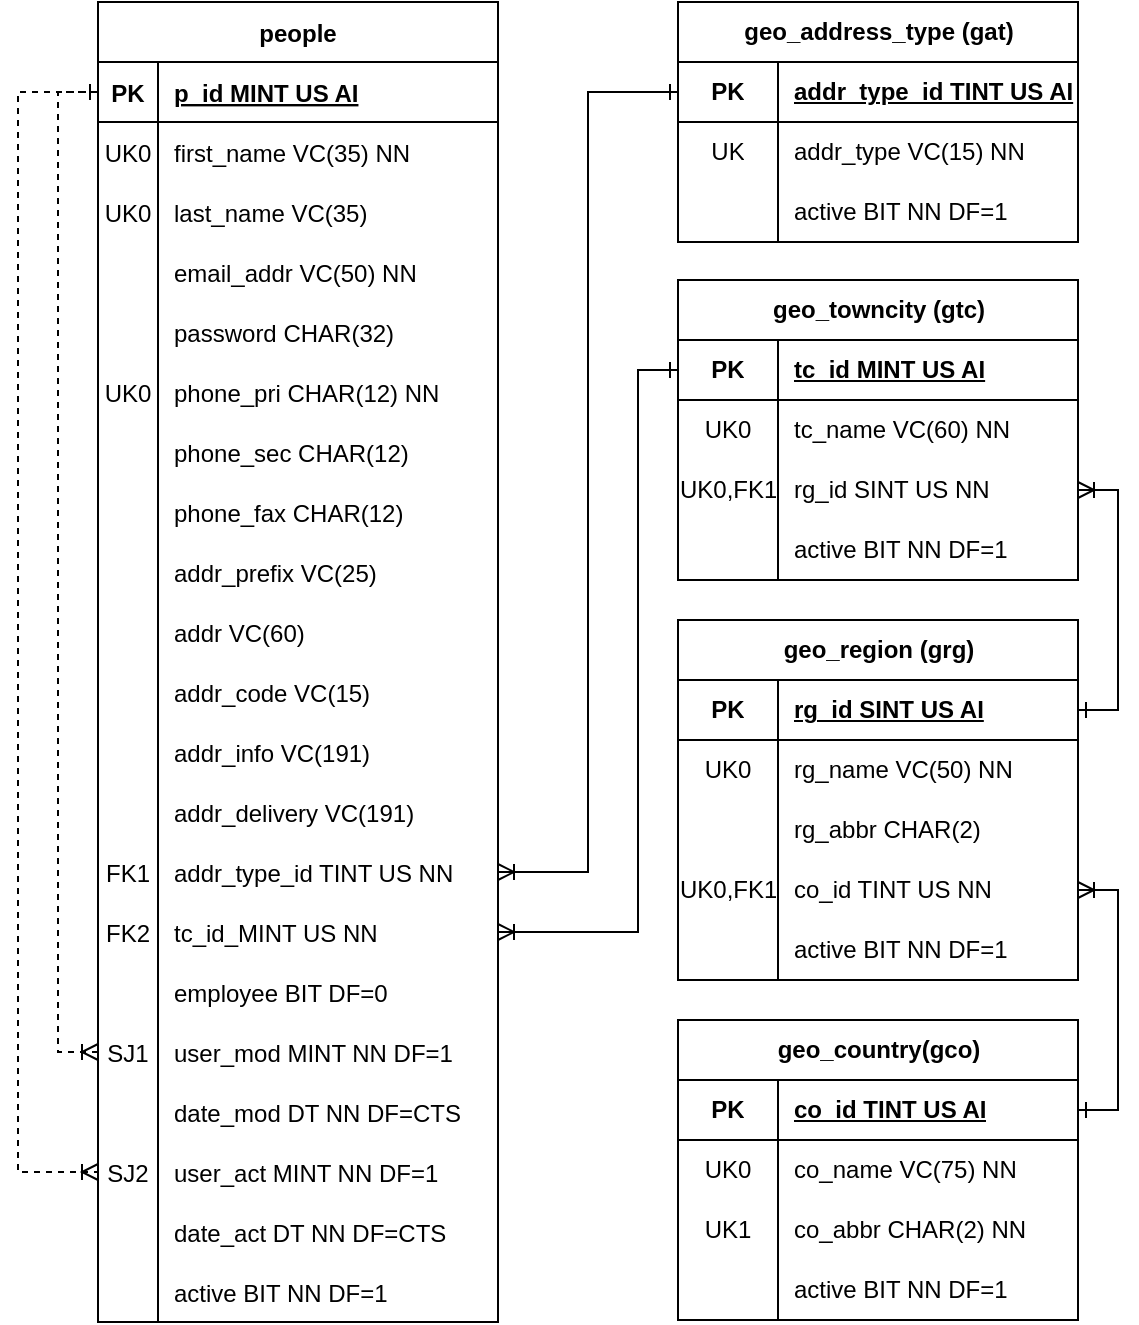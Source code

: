 <mxfile version="23.0.2" type="device">
  <diagram id="R2lEEEUBdFMjLlhIrx00" name="Page-1">
    <mxGraphModel dx="521" dy="709" grid="1" gridSize="10" guides="1" tooltips="1" connect="1" arrows="1" fold="1" page="1" pageScale="1" pageWidth="850" pageHeight="1100" math="0" shadow="0" extFonts="Permanent Marker^https://fonts.googleapis.com/css?family=Permanent+Marker">
      <root>
        <mxCell id="0" />
        <mxCell id="1" parent="0" />
        <mxCell id="C-vyLk0tnHw3VtMMgP7b-23" value="people" style="shape=table;startSize=30;container=1;collapsible=1;childLayout=tableLayout;fixedRows=1;rowLines=0;fontStyle=1;align=center;resizeLast=1;" parent="1" vertex="1">
          <mxGeometry x="70" y="41" width="200" height="660" as="geometry" />
        </mxCell>
        <mxCell id="C-vyLk0tnHw3VtMMgP7b-24" value="" style="shape=partialRectangle;collapsible=0;dropTarget=0;pointerEvents=0;fillColor=none;points=[[0,0.5],[1,0.5]];portConstraint=eastwest;top=0;left=0;right=0;bottom=1;" parent="C-vyLk0tnHw3VtMMgP7b-23" vertex="1">
          <mxGeometry y="30" width="200" height="30" as="geometry" />
        </mxCell>
        <mxCell id="C-vyLk0tnHw3VtMMgP7b-25" value="PK" style="shape=partialRectangle;overflow=hidden;connectable=0;fillColor=none;top=0;left=0;bottom=0;right=0;fontStyle=1;" parent="C-vyLk0tnHw3VtMMgP7b-24" vertex="1">
          <mxGeometry width="30" height="30" as="geometry">
            <mxRectangle width="30" height="30" as="alternateBounds" />
          </mxGeometry>
        </mxCell>
        <mxCell id="C-vyLk0tnHw3VtMMgP7b-26" value="p_id MINT US AI" style="shape=partialRectangle;overflow=hidden;connectable=0;fillColor=none;top=0;left=0;bottom=0;right=0;align=left;spacingLeft=6;fontStyle=5;" parent="C-vyLk0tnHw3VtMMgP7b-24" vertex="1">
          <mxGeometry x="30" width="170" height="30" as="geometry">
            <mxRectangle width="170" height="30" as="alternateBounds" />
          </mxGeometry>
        </mxCell>
        <mxCell id="C-vyLk0tnHw3VtMMgP7b-27" value="" style="shape=partialRectangle;collapsible=0;dropTarget=0;pointerEvents=0;fillColor=none;points=[[0,0.5],[1,0.5]];portConstraint=eastwest;top=0;left=0;right=0;bottom=0;" parent="C-vyLk0tnHw3VtMMgP7b-23" vertex="1">
          <mxGeometry y="60" width="200" height="30" as="geometry" />
        </mxCell>
        <mxCell id="C-vyLk0tnHw3VtMMgP7b-28" value="UK0" style="shape=partialRectangle;overflow=hidden;connectable=0;fillColor=none;top=0;left=0;bottom=0;right=0;" parent="C-vyLk0tnHw3VtMMgP7b-27" vertex="1">
          <mxGeometry width="30" height="30" as="geometry">
            <mxRectangle width="30" height="30" as="alternateBounds" />
          </mxGeometry>
        </mxCell>
        <mxCell id="C-vyLk0tnHw3VtMMgP7b-29" value="first_name VC(35) NN" style="shape=partialRectangle;overflow=hidden;connectable=0;fillColor=none;top=0;left=0;bottom=0;right=0;align=left;spacingLeft=6;" parent="C-vyLk0tnHw3VtMMgP7b-27" vertex="1">
          <mxGeometry x="30" width="170" height="30" as="geometry">
            <mxRectangle width="170" height="30" as="alternateBounds" />
          </mxGeometry>
        </mxCell>
        <mxCell id="fW7LIUDRSCEC31CzOJvU-10" value="" style="shape=partialRectangle;collapsible=0;dropTarget=0;pointerEvents=0;fillColor=none;points=[[0,0.5],[1,0.5]];portConstraint=eastwest;top=0;left=0;right=0;bottom=0;" parent="C-vyLk0tnHw3VtMMgP7b-23" vertex="1">
          <mxGeometry y="90" width="200" height="30" as="geometry" />
        </mxCell>
        <mxCell id="fW7LIUDRSCEC31CzOJvU-11" value="UK0" style="shape=partialRectangle;overflow=hidden;connectable=0;fillColor=none;top=0;left=0;bottom=0;right=0;" parent="fW7LIUDRSCEC31CzOJvU-10" vertex="1">
          <mxGeometry width="30" height="30" as="geometry">
            <mxRectangle width="30" height="30" as="alternateBounds" />
          </mxGeometry>
        </mxCell>
        <mxCell id="fW7LIUDRSCEC31CzOJvU-12" value="last_name VC(35)" style="shape=partialRectangle;overflow=hidden;connectable=0;fillColor=none;top=0;left=0;bottom=0;right=0;align=left;spacingLeft=6;" parent="fW7LIUDRSCEC31CzOJvU-10" vertex="1">
          <mxGeometry x="30" width="170" height="30" as="geometry">
            <mxRectangle width="170" height="30" as="alternateBounds" />
          </mxGeometry>
        </mxCell>
        <mxCell id="ko8B6QGma0bmdALvx5WK-4" value="" style="shape=partialRectangle;collapsible=0;dropTarget=0;pointerEvents=0;fillColor=none;points=[[0,0.5],[1,0.5]];portConstraint=eastwest;top=0;left=0;right=0;bottom=0;" parent="C-vyLk0tnHw3VtMMgP7b-23" vertex="1">
          <mxGeometry y="120" width="200" height="30" as="geometry" />
        </mxCell>
        <mxCell id="ko8B6QGma0bmdALvx5WK-5" value="" style="shape=partialRectangle;overflow=hidden;connectable=0;fillColor=none;top=0;left=0;bottom=0;right=0;" parent="ko8B6QGma0bmdALvx5WK-4" vertex="1">
          <mxGeometry width="30" height="30" as="geometry">
            <mxRectangle width="30" height="30" as="alternateBounds" />
          </mxGeometry>
        </mxCell>
        <mxCell id="ko8B6QGma0bmdALvx5WK-6" value="email_addr VC(50) NN" style="shape=partialRectangle;overflow=hidden;connectable=0;fillColor=none;top=0;left=0;bottom=0;right=0;align=left;spacingLeft=6;" parent="ko8B6QGma0bmdALvx5WK-4" vertex="1">
          <mxGeometry x="30" width="170" height="30" as="geometry">
            <mxRectangle width="170" height="30" as="alternateBounds" />
          </mxGeometry>
        </mxCell>
        <mxCell id="ko8B6QGma0bmdALvx5WK-1" value="" style="shape=partialRectangle;collapsible=0;dropTarget=0;pointerEvents=0;fillColor=none;points=[[0,0.5],[1,0.5]];portConstraint=eastwest;top=0;left=0;right=0;bottom=0;" parent="C-vyLk0tnHw3VtMMgP7b-23" vertex="1">
          <mxGeometry y="150" width="200" height="30" as="geometry" />
        </mxCell>
        <mxCell id="ko8B6QGma0bmdALvx5WK-2" value="" style="shape=partialRectangle;overflow=hidden;connectable=0;fillColor=none;top=0;left=0;bottom=0;right=0;" parent="ko8B6QGma0bmdALvx5WK-1" vertex="1">
          <mxGeometry width="30" height="30" as="geometry">
            <mxRectangle width="30" height="30" as="alternateBounds" />
          </mxGeometry>
        </mxCell>
        <mxCell id="ko8B6QGma0bmdALvx5WK-3" value="password CHAR(32)" style="shape=partialRectangle;overflow=hidden;connectable=0;fillColor=none;top=0;left=0;bottom=0;right=0;align=left;spacingLeft=6;" parent="ko8B6QGma0bmdALvx5WK-1" vertex="1">
          <mxGeometry x="30" width="170" height="30" as="geometry">
            <mxRectangle width="170" height="30" as="alternateBounds" />
          </mxGeometry>
        </mxCell>
        <mxCell id="ko8B6QGma0bmdALvx5WK-7" value="" style="shape=partialRectangle;collapsible=0;dropTarget=0;pointerEvents=0;fillColor=none;points=[[0,0.5],[1,0.5]];portConstraint=eastwest;top=0;left=0;right=0;bottom=0;" parent="C-vyLk0tnHw3VtMMgP7b-23" vertex="1">
          <mxGeometry y="180" width="200" height="30" as="geometry" />
        </mxCell>
        <mxCell id="ko8B6QGma0bmdALvx5WK-8" value="UK0" style="shape=partialRectangle;overflow=hidden;connectable=0;fillColor=none;top=0;left=0;bottom=0;right=0;" parent="ko8B6QGma0bmdALvx5WK-7" vertex="1">
          <mxGeometry width="30" height="30" as="geometry">
            <mxRectangle width="30" height="30" as="alternateBounds" />
          </mxGeometry>
        </mxCell>
        <mxCell id="ko8B6QGma0bmdALvx5WK-9" value="phone_pri CHAR(12) NN" style="shape=partialRectangle;overflow=hidden;connectable=0;fillColor=none;top=0;left=0;bottom=0;right=0;align=left;spacingLeft=6;" parent="ko8B6QGma0bmdALvx5WK-7" vertex="1">
          <mxGeometry x="30" width="170" height="30" as="geometry">
            <mxRectangle width="170" height="30" as="alternateBounds" />
          </mxGeometry>
        </mxCell>
        <mxCell id="ko8B6QGma0bmdALvx5WK-10" value="" style="shape=partialRectangle;collapsible=0;dropTarget=0;pointerEvents=0;fillColor=none;points=[[0,0.5],[1,0.5]];portConstraint=eastwest;top=0;left=0;right=0;bottom=0;" parent="C-vyLk0tnHw3VtMMgP7b-23" vertex="1">
          <mxGeometry y="210" width="200" height="30" as="geometry" />
        </mxCell>
        <mxCell id="ko8B6QGma0bmdALvx5WK-11" value="" style="shape=partialRectangle;overflow=hidden;connectable=0;fillColor=none;top=0;left=0;bottom=0;right=0;" parent="ko8B6QGma0bmdALvx5WK-10" vertex="1">
          <mxGeometry width="30" height="30" as="geometry">
            <mxRectangle width="30" height="30" as="alternateBounds" />
          </mxGeometry>
        </mxCell>
        <mxCell id="ko8B6QGma0bmdALvx5WK-12" value="phone_sec CHAR(12)" style="shape=partialRectangle;overflow=hidden;connectable=0;fillColor=none;top=0;left=0;bottom=0;right=0;align=left;spacingLeft=6;" parent="ko8B6QGma0bmdALvx5WK-10" vertex="1">
          <mxGeometry x="30" width="170" height="30" as="geometry">
            <mxRectangle width="170" height="30" as="alternateBounds" />
          </mxGeometry>
        </mxCell>
        <mxCell id="ko8B6QGma0bmdALvx5WK-25" value="" style="shape=partialRectangle;collapsible=0;dropTarget=0;pointerEvents=0;fillColor=none;points=[[0,0.5],[1,0.5]];portConstraint=eastwest;top=0;left=0;right=0;bottom=0;" parent="C-vyLk0tnHw3VtMMgP7b-23" vertex="1">
          <mxGeometry y="240" width="200" height="30" as="geometry" />
        </mxCell>
        <mxCell id="ko8B6QGma0bmdALvx5WK-26" value="" style="shape=partialRectangle;overflow=hidden;connectable=0;fillColor=none;top=0;left=0;bottom=0;right=0;" parent="ko8B6QGma0bmdALvx5WK-25" vertex="1">
          <mxGeometry width="30" height="30" as="geometry">
            <mxRectangle width="30" height="30" as="alternateBounds" />
          </mxGeometry>
        </mxCell>
        <mxCell id="ko8B6QGma0bmdALvx5WK-27" value="phone_fax CHAR(12)" style="shape=partialRectangle;overflow=hidden;connectable=0;fillColor=none;top=0;left=0;bottom=0;right=0;align=left;spacingLeft=6;" parent="ko8B6QGma0bmdALvx5WK-25" vertex="1">
          <mxGeometry x="30" width="170" height="30" as="geometry">
            <mxRectangle width="170" height="30" as="alternateBounds" />
          </mxGeometry>
        </mxCell>
        <mxCell id="ko8B6QGma0bmdALvx5WK-22" value="" style="shape=partialRectangle;collapsible=0;dropTarget=0;pointerEvents=0;fillColor=none;points=[[0,0.5],[1,0.5]];portConstraint=eastwest;top=0;left=0;right=0;bottom=0;" parent="C-vyLk0tnHw3VtMMgP7b-23" vertex="1">
          <mxGeometry y="270" width="200" height="30" as="geometry" />
        </mxCell>
        <mxCell id="ko8B6QGma0bmdALvx5WK-23" value="" style="shape=partialRectangle;overflow=hidden;connectable=0;fillColor=none;top=0;left=0;bottom=0;right=0;" parent="ko8B6QGma0bmdALvx5WK-22" vertex="1">
          <mxGeometry width="30" height="30" as="geometry">
            <mxRectangle width="30" height="30" as="alternateBounds" />
          </mxGeometry>
        </mxCell>
        <mxCell id="ko8B6QGma0bmdALvx5WK-24" value="addr_prefix VC(25)" style="shape=partialRectangle;overflow=hidden;connectable=0;fillColor=none;top=0;left=0;bottom=0;right=0;align=left;spacingLeft=6;" parent="ko8B6QGma0bmdALvx5WK-22" vertex="1">
          <mxGeometry x="30" width="170" height="30" as="geometry">
            <mxRectangle width="170" height="30" as="alternateBounds" />
          </mxGeometry>
        </mxCell>
        <mxCell id="ko8B6QGma0bmdALvx5WK-16" value="" style="shape=partialRectangle;collapsible=0;dropTarget=0;pointerEvents=0;fillColor=none;points=[[0,0.5],[1,0.5]];portConstraint=eastwest;top=0;left=0;right=0;bottom=0;" parent="C-vyLk0tnHw3VtMMgP7b-23" vertex="1">
          <mxGeometry y="300" width="200" height="30" as="geometry" />
        </mxCell>
        <mxCell id="ko8B6QGma0bmdALvx5WK-17" value="" style="shape=partialRectangle;overflow=hidden;connectable=0;fillColor=none;top=0;left=0;bottom=0;right=0;" parent="ko8B6QGma0bmdALvx5WK-16" vertex="1">
          <mxGeometry width="30" height="30" as="geometry">
            <mxRectangle width="30" height="30" as="alternateBounds" />
          </mxGeometry>
        </mxCell>
        <mxCell id="ko8B6QGma0bmdALvx5WK-18" value="addr VC(60)" style="shape=partialRectangle;overflow=hidden;connectable=0;fillColor=none;top=0;left=0;bottom=0;right=0;align=left;spacingLeft=6;" parent="ko8B6QGma0bmdALvx5WK-16" vertex="1">
          <mxGeometry x="30" width="170" height="30" as="geometry">
            <mxRectangle width="170" height="30" as="alternateBounds" />
          </mxGeometry>
        </mxCell>
        <mxCell id="ko8B6QGma0bmdALvx5WK-19" value="" style="shape=partialRectangle;collapsible=0;dropTarget=0;pointerEvents=0;fillColor=none;points=[[0,0.5],[1,0.5]];portConstraint=eastwest;top=0;left=0;right=0;bottom=0;" parent="C-vyLk0tnHw3VtMMgP7b-23" vertex="1">
          <mxGeometry y="330" width="200" height="30" as="geometry" />
        </mxCell>
        <mxCell id="ko8B6QGma0bmdALvx5WK-20" value="" style="shape=partialRectangle;overflow=hidden;connectable=0;fillColor=none;top=0;left=0;bottom=0;right=0;" parent="ko8B6QGma0bmdALvx5WK-19" vertex="1">
          <mxGeometry width="30" height="30" as="geometry">
            <mxRectangle width="30" height="30" as="alternateBounds" />
          </mxGeometry>
        </mxCell>
        <mxCell id="ko8B6QGma0bmdALvx5WK-21" value="addr_code VC(15)" style="shape=partialRectangle;overflow=hidden;connectable=0;fillColor=none;top=0;left=0;bottom=0;right=0;align=left;spacingLeft=6;" parent="ko8B6QGma0bmdALvx5WK-19" vertex="1">
          <mxGeometry x="30" width="170" height="30" as="geometry">
            <mxRectangle width="170" height="30" as="alternateBounds" />
          </mxGeometry>
        </mxCell>
        <mxCell id="ko8B6QGma0bmdALvx5WK-40" value="" style="shape=partialRectangle;collapsible=0;dropTarget=0;pointerEvents=0;fillColor=none;points=[[0,0.5],[1,0.5]];portConstraint=eastwest;top=0;left=0;right=0;bottom=0;" parent="C-vyLk0tnHw3VtMMgP7b-23" vertex="1">
          <mxGeometry y="360" width="200" height="30" as="geometry" />
        </mxCell>
        <mxCell id="ko8B6QGma0bmdALvx5WK-41" value="" style="shape=partialRectangle;overflow=hidden;connectable=0;fillColor=none;top=0;left=0;bottom=0;right=0;" parent="ko8B6QGma0bmdALvx5WK-40" vertex="1">
          <mxGeometry width="30" height="30" as="geometry">
            <mxRectangle width="30" height="30" as="alternateBounds" />
          </mxGeometry>
        </mxCell>
        <mxCell id="ko8B6QGma0bmdALvx5WK-42" value="addr_info VC(191)" style="shape=partialRectangle;overflow=hidden;connectable=0;fillColor=none;top=0;left=0;bottom=0;right=0;align=left;spacingLeft=6;" parent="ko8B6QGma0bmdALvx5WK-40" vertex="1">
          <mxGeometry x="30" width="170" height="30" as="geometry">
            <mxRectangle width="170" height="30" as="alternateBounds" />
          </mxGeometry>
        </mxCell>
        <mxCell id="ko8B6QGma0bmdALvx5WK-37" value="" style="shape=partialRectangle;collapsible=0;dropTarget=0;pointerEvents=0;fillColor=none;points=[[0,0.5],[1,0.5]];portConstraint=eastwest;top=0;left=0;right=0;bottom=0;" parent="C-vyLk0tnHw3VtMMgP7b-23" vertex="1">
          <mxGeometry y="390" width="200" height="30" as="geometry" />
        </mxCell>
        <mxCell id="ko8B6QGma0bmdALvx5WK-38" value="" style="shape=partialRectangle;overflow=hidden;connectable=0;fillColor=none;top=0;left=0;bottom=0;right=0;" parent="ko8B6QGma0bmdALvx5WK-37" vertex="1">
          <mxGeometry width="30" height="30" as="geometry">
            <mxRectangle width="30" height="30" as="alternateBounds" />
          </mxGeometry>
        </mxCell>
        <mxCell id="ko8B6QGma0bmdALvx5WK-39" value="addr_delivery VC(191)" style="shape=partialRectangle;overflow=hidden;connectable=0;fillColor=none;top=0;left=0;bottom=0;right=0;align=left;spacingLeft=6;" parent="ko8B6QGma0bmdALvx5WK-37" vertex="1">
          <mxGeometry x="30" width="170" height="30" as="geometry">
            <mxRectangle width="170" height="30" as="alternateBounds" />
          </mxGeometry>
        </mxCell>
        <mxCell id="ko8B6QGma0bmdALvx5WK-34" value="" style="shape=partialRectangle;collapsible=0;dropTarget=0;pointerEvents=0;fillColor=none;points=[[0,0.5],[1,0.5]];portConstraint=eastwest;top=0;left=0;right=0;bottom=0;" parent="C-vyLk0tnHw3VtMMgP7b-23" vertex="1">
          <mxGeometry y="420" width="200" height="30" as="geometry" />
        </mxCell>
        <mxCell id="ko8B6QGma0bmdALvx5WK-35" value="FK1" style="shape=partialRectangle;overflow=hidden;connectable=0;fillColor=none;top=0;left=0;bottom=0;right=0;" parent="ko8B6QGma0bmdALvx5WK-34" vertex="1">
          <mxGeometry width="30" height="30" as="geometry">
            <mxRectangle width="30" height="30" as="alternateBounds" />
          </mxGeometry>
        </mxCell>
        <mxCell id="ko8B6QGma0bmdALvx5WK-36" value="addr_type_id TINT US NN" style="shape=partialRectangle;overflow=hidden;connectable=0;fillColor=none;top=0;left=0;bottom=0;right=0;align=left;spacingLeft=6;" parent="ko8B6QGma0bmdALvx5WK-34" vertex="1">
          <mxGeometry x="30" width="170" height="30" as="geometry">
            <mxRectangle width="170" height="30" as="alternateBounds" />
          </mxGeometry>
        </mxCell>
        <mxCell id="ko8B6QGma0bmdALvx5WK-31" value="" style="shape=partialRectangle;collapsible=0;dropTarget=0;pointerEvents=0;fillColor=none;points=[[0,0.5],[1,0.5]];portConstraint=eastwest;top=0;left=0;right=0;bottom=0;" parent="C-vyLk0tnHw3VtMMgP7b-23" vertex="1">
          <mxGeometry y="450" width="200" height="30" as="geometry" />
        </mxCell>
        <mxCell id="ko8B6QGma0bmdALvx5WK-32" value="FK2" style="shape=partialRectangle;overflow=hidden;connectable=0;fillColor=none;top=0;left=0;bottom=0;right=0;" parent="ko8B6QGma0bmdALvx5WK-31" vertex="1">
          <mxGeometry width="30" height="30" as="geometry">
            <mxRectangle width="30" height="30" as="alternateBounds" />
          </mxGeometry>
        </mxCell>
        <mxCell id="ko8B6QGma0bmdALvx5WK-33" value="tc_id_MINT US NN" style="shape=partialRectangle;overflow=hidden;connectable=0;fillColor=none;top=0;left=0;bottom=0;right=0;align=left;spacingLeft=6;" parent="ko8B6QGma0bmdALvx5WK-31" vertex="1">
          <mxGeometry x="30" width="170" height="30" as="geometry">
            <mxRectangle width="170" height="30" as="alternateBounds" />
          </mxGeometry>
        </mxCell>
        <mxCell id="ko8B6QGma0bmdALvx5WK-46" value="" style="shape=partialRectangle;collapsible=0;dropTarget=0;pointerEvents=0;fillColor=none;points=[[0,0.5],[1,0.5]];portConstraint=eastwest;top=0;left=0;right=0;bottom=0;" parent="C-vyLk0tnHw3VtMMgP7b-23" vertex="1">
          <mxGeometry y="480" width="200" height="30" as="geometry" />
        </mxCell>
        <mxCell id="ko8B6QGma0bmdALvx5WK-47" value="" style="shape=partialRectangle;overflow=hidden;connectable=0;fillColor=none;top=0;left=0;bottom=0;right=0;" parent="ko8B6QGma0bmdALvx5WK-46" vertex="1">
          <mxGeometry width="30" height="30" as="geometry">
            <mxRectangle width="30" height="30" as="alternateBounds" />
          </mxGeometry>
        </mxCell>
        <mxCell id="ko8B6QGma0bmdALvx5WK-48" value="employee BIT DF=0" style="shape=partialRectangle;overflow=hidden;connectable=0;fillColor=none;top=0;left=0;bottom=0;right=0;align=left;spacingLeft=6;" parent="ko8B6QGma0bmdALvx5WK-46" vertex="1">
          <mxGeometry x="30" width="170" height="30" as="geometry">
            <mxRectangle width="170" height="30" as="alternateBounds" />
          </mxGeometry>
        </mxCell>
        <mxCell id="ko8B6QGma0bmdALvx5WK-55" value="" style="shape=partialRectangle;collapsible=0;dropTarget=0;pointerEvents=0;fillColor=none;points=[[0,0.5],[1,0.5]];portConstraint=eastwest;top=0;left=0;right=0;bottom=0;" parent="C-vyLk0tnHw3VtMMgP7b-23" vertex="1">
          <mxGeometry y="510" width="200" height="30" as="geometry" />
        </mxCell>
        <mxCell id="ko8B6QGma0bmdALvx5WK-56" value="SJ1" style="shape=partialRectangle;overflow=hidden;connectable=0;fillColor=none;top=0;left=0;bottom=0;right=0;" parent="ko8B6QGma0bmdALvx5WK-55" vertex="1">
          <mxGeometry width="30" height="30" as="geometry">
            <mxRectangle width="30" height="30" as="alternateBounds" />
          </mxGeometry>
        </mxCell>
        <mxCell id="ko8B6QGma0bmdALvx5WK-57" value="user_mod MINT NN DF=1" style="shape=partialRectangle;overflow=hidden;connectable=0;fillColor=none;top=0;left=0;bottom=0;right=0;align=left;spacingLeft=6;" parent="ko8B6QGma0bmdALvx5WK-55" vertex="1">
          <mxGeometry x="30" width="170" height="30" as="geometry">
            <mxRectangle width="170" height="30" as="alternateBounds" />
          </mxGeometry>
        </mxCell>
        <mxCell id="ko8B6QGma0bmdALvx5WK-49" value="" style="shape=partialRectangle;collapsible=0;dropTarget=0;pointerEvents=0;fillColor=none;points=[[0,0.5],[1,0.5]];portConstraint=eastwest;top=0;left=0;right=0;bottom=0;" parent="C-vyLk0tnHw3VtMMgP7b-23" vertex="1">
          <mxGeometry y="540" width="200" height="30" as="geometry" />
        </mxCell>
        <mxCell id="ko8B6QGma0bmdALvx5WK-50" value="" style="shape=partialRectangle;overflow=hidden;connectable=0;fillColor=none;top=0;left=0;bottom=0;right=0;" parent="ko8B6QGma0bmdALvx5WK-49" vertex="1">
          <mxGeometry width="30" height="30" as="geometry">
            <mxRectangle width="30" height="30" as="alternateBounds" />
          </mxGeometry>
        </mxCell>
        <mxCell id="ko8B6QGma0bmdALvx5WK-51" value="date_mod DT NN DF=CTS" style="shape=partialRectangle;overflow=hidden;connectable=0;fillColor=none;top=0;left=0;bottom=0;right=0;align=left;spacingLeft=6;" parent="ko8B6QGma0bmdALvx5WK-49" vertex="1">
          <mxGeometry x="30" width="170" height="30" as="geometry">
            <mxRectangle width="170" height="30" as="alternateBounds" />
          </mxGeometry>
        </mxCell>
        <mxCell id="ko8B6QGma0bmdALvx5WK-67" value="" style="shape=partialRectangle;collapsible=0;dropTarget=0;pointerEvents=0;fillColor=none;points=[[0,0.5],[1,0.5]];portConstraint=eastwest;top=0;left=0;right=0;bottom=0;" parent="C-vyLk0tnHw3VtMMgP7b-23" vertex="1">
          <mxGeometry y="570" width="200" height="30" as="geometry" />
        </mxCell>
        <mxCell id="ko8B6QGma0bmdALvx5WK-68" value="SJ2" style="shape=partialRectangle;overflow=hidden;connectable=0;fillColor=none;top=0;left=0;bottom=0;right=0;" parent="ko8B6QGma0bmdALvx5WK-67" vertex="1">
          <mxGeometry width="30" height="30" as="geometry">
            <mxRectangle width="30" height="30" as="alternateBounds" />
          </mxGeometry>
        </mxCell>
        <mxCell id="ko8B6QGma0bmdALvx5WK-69" value="user_act MINT NN DF=1" style="shape=partialRectangle;overflow=hidden;connectable=0;fillColor=none;top=0;left=0;bottom=0;right=0;align=left;spacingLeft=6;" parent="ko8B6QGma0bmdALvx5WK-67" vertex="1">
          <mxGeometry x="30" width="170" height="30" as="geometry">
            <mxRectangle width="170" height="30" as="alternateBounds" />
          </mxGeometry>
        </mxCell>
        <mxCell id="ko8B6QGma0bmdALvx5WK-61" value="" style="shape=partialRectangle;collapsible=0;dropTarget=0;pointerEvents=0;fillColor=none;points=[[0,0.5],[1,0.5]];portConstraint=eastwest;top=0;left=0;right=0;bottom=0;" parent="C-vyLk0tnHw3VtMMgP7b-23" vertex="1">
          <mxGeometry y="600" width="200" height="30" as="geometry" />
        </mxCell>
        <mxCell id="ko8B6QGma0bmdALvx5WK-62" value="" style="shape=partialRectangle;overflow=hidden;connectable=0;fillColor=none;top=0;left=0;bottom=0;right=0;" parent="ko8B6QGma0bmdALvx5WK-61" vertex="1">
          <mxGeometry width="30" height="30" as="geometry">
            <mxRectangle width="30" height="30" as="alternateBounds" />
          </mxGeometry>
        </mxCell>
        <mxCell id="ko8B6QGma0bmdALvx5WK-63" value="date_act DT NN DF=CTS" style="shape=partialRectangle;overflow=hidden;connectable=0;fillColor=none;top=0;left=0;bottom=0;right=0;align=left;spacingLeft=6;" parent="ko8B6QGma0bmdALvx5WK-61" vertex="1">
          <mxGeometry x="30" width="170" height="30" as="geometry">
            <mxRectangle width="170" height="30" as="alternateBounds" />
          </mxGeometry>
        </mxCell>
        <mxCell id="ko8B6QGma0bmdALvx5WK-64" value="" style="shape=partialRectangle;collapsible=0;dropTarget=0;pointerEvents=0;fillColor=none;points=[[0,0.5],[1,0.5]];portConstraint=eastwest;top=0;left=0;right=0;bottom=0;" parent="C-vyLk0tnHw3VtMMgP7b-23" vertex="1">
          <mxGeometry y="630" width="200" height="30" as="geometry" />
        </mxCell>
        <mxCell id="ko8B6QGma0bmdALvx5WK-65" value="" style="shape=partialRectangle;overflow=hidden;connectable=0;fillColor=none;top=0;left=0;bottom=0;right=0;" parent="ko8B6QGma0bmdALvx5WK-64" vertex="1">
          <mxGeometry width="30" height="30" as="geometry">
            <mxRectangle width="30" height="30" as="alternateBounds" />
          </mxGeometry>
        </mxCell>
        <mxCell id="ko8B6QGma0bmdALvx5WK-66" value="active BIT NN DF=1" style="shape=partialRectangle;overflow=hidden;connectable=0;fillColor=none;top=0;left=0;bottom=0;right=0;align=left;spacingLeft=6;" parent="ko8B6QGma0bmdALvx5WK-64" vertex="1">
          <mxGeometry x="30" width="170" height="30" as="geometry">
            <mxRectangle width="170" height="30" as="alternateBounds" />
          </mxGeometry>
        </mxCell>
        <mxCell id="_3IsuLDnt62fg7OQ4ji0-1" value="" style="endArrow=none;html=1;rounded=0;startArrow=ERoneToMany;startFill=0;endFill=0;dashed=1;edgeStyle=orthogonalEdgeStyle;" parent="C-vyLk0tnHw3VtMMgP7b-23" source="ko8B6QGma0bmdALvx5WK-55" target="C-vyLk0tnHw3VtMMgP7b-24" edge="1">
          <mxGeometry width="50" height="50" relative="1" as="geometry">
            <mxPoint x="-8" y="614" as="sourcePoint" />
            <mxPoint x="-20" y="129" as="targetPoint" />
            <Array as="points">
              <mxPoint x="-20" y="525" />
              <mxPoint x="-20" y="45" />
            </Array>
          </mxGeometry>
        </mxCell>
        <mxCell id="_3IsuLDnt62fg7OQ4ji0-3" style="edgeStyle=orthogonalEdgeStyle;rounded=0;orthogonalLoop=1;jettySize=auto;html=1;endArrow=ERoneToMany;endFill=0;dashed=1;startArrow=ERone;startFill=0;" parent="C-vyLk0tnHw3VtMMgP7b-23" source="C-vyLk0tnHw3VtMMgP7b-24" target="ko8B6QGma0bmdALvx5WK-67" edge="1">
          <mxGeometry relative="1" as="geometry">
            <mxPoint x="-30" y="45" as="sourcePoint" />
            <mxPoint x="-30" y="675" as="targetPoint" />
            <Array as="points">
              <mxPoint x="-40" y="45" />
              <mxPoint x="-40" y="585" />
            </Array>
          </mxGeometry>
        </mxCell>
        <mxCell id="ko8B6QGma0bmdALvx5WK-70" value="geo_address_type (gat)" style="shape=table;startSize=30;container=1;collapsible=1;childLayout=tableLayout;fixedRows=1;rowLines=0;fontStyle=1;align=center;resizeLast=1;html=1;" parent="1" vertex="1">
          <mxGeometry x="360" y="41" width="200" height="120" as="geometry" />
        </mxCell>
        <mxCell id="ko8B6QGma0bmdALvx5WK-71" value="" style="shape=tableRow;horizontal=0;startSize=0;swimlaneHead=0;swimlaneBody=0;fillColor=none;collapsible=0;dropTarget=0;points=[[0,0.5],[1,0.5]];portConstraint=eastwest;top=0;left=0;right=0;bottom=1;" parent="ko8B6QGma0bmdALvx5WK-70" vertex="1">
          <mxGeometry y="30" width="200" height="30" as="geometry" />
        </mxCell>
        <mxCell id="ko8B6QGma0bmdALvx5WK-72" value="PK" style="shape=partialRectangle;connectable=0;fillColor=none;top=0;left=0;bottom=0;right=0;fontStyle=1;overflow=hidden;whiteSpace=wrap;html=1;" parent="ko8B6QGma0bmdALvx5WK-71" vertex="1">
          <mxGeometry width="50" height="30" as="geometry">
            <mxRectangle width="50" height="30" as="alternateBounds" />
          </mxGeometry>
        </mxCell>
        <mxCell id="ko8B6QGma0bmdALvx5WK-73" value="addr_type_id TINT US AI" style="shape=partialRectangle;connectable=0;fillColor=none;top=0;left=0;bottom=0;right=0;align=left;spacingLeft=6;fontStyle=5;overflow=hidden;whiteSpace=wrap;html=1;" parent="ko8B6QGma0bmdALvx5WK-71" vertex="1">
          <mxGeometry x="50" width="150" height="30" as="geometry">
            <mxRectangle width="150" height="30" as="alternateBounds" />
          </mxGeometry>
        </mxCell>
        <mxCell id="ko8B6QGma0bmdALvx5WK-74" value="" style="shape=tableRow;horizontal=0;startSize=0;swimlaneHead=0;swimlaneBody=0;fillColor=none;collapsible=0;dropTarget=0;points=[[0,0.5],[1,0.5]];portConstraint=eastwest;top=0;left=0;right=0;bottom=0;" parent="ko8B6QGma0bmdALvx5WK-70" vertex="1">
          <mxGeometry y="60" width="200" height="30" as="geometry" />
        </mxCell>
        <mxCell id="ko8B6QGma0bmdALvx5WK-75" value="UK" style="shape=partialRectangle;connectable=0;fillColor=none;top=0;left=0;bottom=0;right=0;editable=1;overflow=hidden;whiteSpace=wrap;html=1;" parent="ko8B6QGma0bmdALvx5WK-74" vertex="1">
          <mxGeometry width="50" height="30" as="geometry">
            <mxRectangle width="50" height="30" as="alternateBounds" />
          </mxGeometry>
        </mxCell>
        <mxCell id="ko8B6QGma0bmdALvx5WK-76" value="addr_type VC(15) NN" style="shape=partialRectangle;connectable=0;fillColor=none;top=0;left=0;bottom=0;right=0;align=left;spacingLeft=6;overflow=hidden;whiteSpace=wrap;html=1;" parent="ko8B6QGma0bmdALvx5WK-74" vertex="1">
          <mxGeometry x="50" width="150" height="30" as="geometry">
            <mxRectangle width="150" height="30" as="alternateBounds" />
          </mxGeometry>
        </mxCell>
        <mxCell id="ko8B6QGma0bmdALvx5WK-77" value="" style="shape=tableRow;horizontal=0;startSize=0;swimlaneHead=0;swimlaneBody=0;fillColor=none;collapsible=0;dropTarget=0;points=[[0,0.5],[1,0.5]];portConstraint=eastwest;top=0;left=0;right=0;bottom=0;" parent="ko8B6QGma0bmdALvx5WK-70" vertex="1">
          <mxGeometry y="90" width="200" height="30" as="geometry" />
        </mxCell>
        <mxCell id="ko8B6QGma0bmdALvx5WK-78" value="" style="shape=partialRectangle;connectable=0;fillColor=none;top=0;left=0;bottom=0;right=0;editable=1;overflow=hidden;whiteSpace=wrap;html=1;" parent="ko8B6QGma0bmdALvx5WK-77" vertex="1">
          <mxGeometry width="50" height="30" as="geometry">
            <mxRectangle width="50" height="30" as="alternateBounds" />
          </mxGeometry>
        </mxCell>
        <mxCell id="ko8B6QGma0bmdALvx5WK-79" value="active BIT NN DF=1" style="shape=partialRectangle;connectable=0;fillColor=none;top=0;left=0;bottom=0;right=0;align=left;spacingLeft=6;overflow=hidden;whiteSpace=wrap;html=1;" parent="ko8B6QGma0bmdALvx5WK-77" vertex="1">
          <mxGeometry x="50" width="150" height="30" as="geometry">
            <mxRectangle width="150" height="30" as="alternateBounds" />
          </mxGeometry>
        </mxCell>
        <mxCell id="ko8B6QGma0bmdALvx5WK-83" value="geo_country(gco)" style="shape=table;startSize=30;container=1;collapsible=1;childLayout=tableLayout;fixedRows=1;rowLines=0;fontStyle=1;align=center;resizeLast=1;html=1;" parent="1" vertex="1">
          <mxGeometry x="360" y="550" width="200" height="150" as="geometry" />
        </mxCell>
        <mxCell id="ko8B6QGma0bmdALvx5WK-84" value="" style="shape=tableRow;horizontal=0;startSize=0;swimlaneHead=0;swimlaneBody=0;fillColor=none;collapsible=0;dropTarget=0;points=[[0,0.5],[1,0.5]];portConstraint=eastwest;top=0;left=0;right=0;bottom=1;" parent="ko8B6QGma0bmdALvx5WK-83" vertex="1">
          <mxGeometry y="30" width="200" height="30" as="geometry" />
        </mxCell>
        <mxCell id="ko8B6QGma0bmdALvx5WK-85" value="PK" style="shape=partialRectangle;connectable=0;fillColor=none;top=0;left=0;bottom=0;right=0;fontStyle=1;overflow=hidden;whiteSpace=wrap;html=1;" parent="ko8B6QGma0bmdALvx5WK-84" vertex="1">
          <mxGeometry width="50" height="30" as="geometry">
            <mxRectangle width="50" height="30" as="alternateBounds" />
          </mxGeometry>
        </mxCell>
        <mxCell id="ko8B6QGma0bmdALvx5WK-86" value="co_id TINT US AI" style="shape=partialRectangle;connectable=0;fillColor=none;top=0;left=0;bottom=0;right=0;align=left;spacingLeft=6;fontStyle=5;overflow=hidden;whiteSpace=wrap;html=1;" parent="ko8B6QGma0bmdALvx5WK-84" vertex="1">
          <mxGeometry x="50" width="150" height="30" as="geometry">
            <mxRectangle width="150" height="30" as="alternateBounds" />
          </mxGeometry>
        </mxCell>
        <mxCell id="ko8B6QGma0bmdALvx5WK-87" value="" style="shape=tableRow;horizontal=0;startSize=0;swimlaneHead=0;swimlaneBody=0;fillColor=none;collapsible=0;dropTarget=0;points=[[0,0.5],[1,0.5]];portConstraint=eastwest;top=0;left=0;right=0;bottom=0;" parent="ko8B6QGma0bmdALvx5WK-83" vertex="1">
          <mxGeometry y="60" width="200" height="30" as="geometry" />
        </mxCell>
        <mxCell id="ko8B6QGma0bmdALvx5WK-88" value="UK0" style="shape=partialRectangle;connectable=0;fillColor=none;top=0;left=0;bottom=0;right=0;editable=1;overflow=hidden;whiteSpace=wrap;html=1;" parent="ko8B6QGma0bmdALvx5WK-87" vertex="1">
          <mxGeometry width="50" height="30" as="geometry">
            <mxRectangle width="50" height="30" as="alternateBounds" />
          </mxGeometry>
        </mxCell>
        <mxCell id="ko8B6QGma0bmdALvx5WK-89" value="co_name VC(75) NN" style="shape=partialRectangle;connectable=0;fillColor=none;top=0;left=0;bottom=0;right=0;align=left;spacingLeft=6;overflow=hidden;whiteSpace=wrap;html=1;" parent="ko8B6QGma0bmdALvx5WK-87" vertex="1">
          <mxGeometry x="50" width="150" height="30" as="geometry">
            <mxRectangle width="150" height="30" as="alternateBounds" />
          </mxGeometry>
        </mxCell>
        <mxCell id="ko8B6QGma0bmdALvx5WK-90" value="" style="shape=tableRow;horizontal=0;startSize=0;swimlaneHead=0;swimlaneBody=0;fillColor=none;collapsible=0;dropTarget=0;points=[[0,0.5],[1,0.5]];portConstraint=eastwest;top=0;left=0;right=0;bottom=0;" parent="ko8B6QGma0bmdALvx5WK-83" vertex="1">
          <mxGeometry y="90" width="200" height="30" as="geometry" />
        </mxCell>
        <mxCell id="ko8B6QGma0bmdALvx5WK-91" value="UK1" style="shape=partialRectangle;connectable=0;fillColor=none;top=0;left=0;bottom=0;right=0;editable=1;overflow=hidden;whiteSpace=wrap;html=1;" parent="ko8B6QGma0bmdALvx5WK-90" vertex="1">
          <mxGeometry width="50" height="30" as="geometry">
            <mxRectangle width="50" height="30" as="alternateBounds" />
          </mxGeometry>
        </mxCell>
        <mxCell id="ko8B6QGma0bmdALvx5WK-92" value="co_abbr CHAR(2) NN" style="shape=partialRectangle;connectable=0;fillColor=none;top=0;left=0;bottom=0;right=0;align=left;spacingLeft=6;overflow=hidden;whiteSpace=wrap;html=1;" parent="ko8B6QGma0bmdALvx5WK-90" vertex="1">
          <mxGeometry x="50" width="150" height="30" as="geometry">
            <mxRectangle width="150" height="30" as="alternateBounds" />
          </mxGeometry>
        </mxCell>
        <mxCell id="ko8B6QGma0bmdALvx5WK-93" value="" style="shape=tableRow;horizontal=0;startSize=0;swimlaneHead=0;swimlaneBody=0;fillColor=none;collapsible=0;dropTarget=0;points=[[0,0.5],[1,0.5]];portConstraint=eastwest;top=0;left=0;right=0;bottom=0;" parent="ko8B6QGma0bmdALvx5WK-83" vertex="1">
          <mxGeometry y="120" width="200" height="30" as="geometry" />
        </mxCell>
        <mxCell id="ko8B6QGma0bmdALvx5WK-94" value="" style="shape=partialRectangle;connectable=0;fillColor=none;top=0;left=0;bottom=0;right=0;editable=1;overflow=hidden;whiteSpace=wrap;html=1;" parent="ko8B6QGma0bmdALvx5WK-93" vertex="1">
          <mxGeometry width="50" height="30" as="geometry">
            <mxRectangle width="50" height="30" as="alternateBounds" />
          </mxGeometry>
        </mxCell>
        <mxCell id="ko8B6QGma0bmdALvx5WK-95" value="active BIT NN DF=1" style="shape=partialRectangle;connectable=0;fillColor=none;top=0;left=0;bottom=0;right=0;align=left;spacingLeft=6;overflow=hidden;whiteSpace=wrap;html=1;" parent="ko8B6QGma0bmdALvx5WK-93" vertex="1">
          <mxGeometry x="50" width="150" height="30" as="geometry">
            <mxRectangle width="150" height="30" as="alternateBounds" />
          </mxGeometry>
        </mxCell>
        <mxCell id="ko8B6QGma0bmdALvx5WK-96" value="geo_region (grg)" style="shape=table;startSize=30;container=1;collapsible=1;childLayout=tableLayout;fixedRows=1;rowLines=0;fontStyle=1;align=center;resizeLast=1;html=1;" parent="1" vertex="1">
          <mxGeometry x="360" y="350" width="200" height="180" as="geometry" />
        </mxCell>
        <mxCell id="ko8B6QGma0bmdALvx5WK-97" value="" style="shape=tableRow;horizontal=0;startSize=0;swimlaneHead=0;swimlaneBody=0;fillColor=none;collapsible=0;dropTarget=0;points=[[0,0.5],[1,0.5]];portConstraint=eastwest;top=0;left=0;right=0;bottom=1;" parent="ko8B6QGma0bmdALvx5WK-96" vertex="1">
          <mxGeometry y="30" width="200" height="30" as="geometry" />
        </mxCell>
        <mxCell id="ko8B6QGma0bmdALvx5WK-98" value="PK" style="shape=partialRectangle;connectable=0;fillColor=none;top=0;left=0;bottom=0;right=0;fontStyle=1;overflow=hidden;whiteSpace=wrap;html=1;" parent="ko8B6QGma0bmdALvx5WK-97" vertex="1">
          <mxGeometry width="50" height="30" as="geometry">
            <mxRectangle width="50" height="30" as="alternateBounds" />
          </mxGeometry>
        </mxCell>
        <mxCell id="ko8B6QGma0bmdALvx5WK-99" value="rg_id SINT US AI" style="shape=partialRectangle;connectable=0;fillColor=none;top=0;left=0;bottom=0;right=0;align=left;spacingLeft=6;fontStyle=5;overflow=hidden;whiteSpace=wrap;html=1;" parent="ko8B6QGma0bmdALvx5WK-97" vertex="1">
          <mxGeometry x="50" width="150" height="30" as="geometry">
            <mxRectangle width="150" height="30" as="alternateBounds" />
          </mxGeometry>
        </mxCell>
        <mxCell id="ko8B6QGma0bmdALvx5WK-100" value="" style="shape=tableRow;horizontal=0;startSize=0;swimlaneHead=0;swimlaneBody=0;fillColor=none;collapsible=0;dropTarget=0;points=[[0,0.5],[1,0.5]];portConstraint=eastwest;top=0;left=0;right=0;bottom=0;" parent="ko8B6QGma0bmdALvx5WK-96" vertex="1">
          <mxGeometry y="60" width="200" height="30" as="geometry" />
        </mxCell>
        <mxCell id="ko8B6QGma0bmdALvx5WK-101" value="UK0" style="shape=partialRectangle;connectable=0;fillColor=none;top=0;left=0;bottom=0;right=0;editable=1;overflow=hidden;whiteSpace=wrap;html=1;" parent="ko8B6QGma0bmdALvx5WK-100" vertex="1">
          <mxGeometry width="50" height="30" as="geometry">
            <mxRectangle width="50" height="30" as="alternateBounds" />
          </mxGeometry>
        </mxCell>
        <mxCell id="ko8B6QGma0bmdALvx5WK-102" value="rg_name VC(50) NN" style="shape=partialRectangle;connectable=0;fillColor=none;top=0;left=0;bottom=0;right=0;align=left;spacingLeft=6;overflow=hidden;whiteSpace=wrap;html=1;" parent="ko8B6QGma0bmdALvx5WK-100" vertex="1">
          <mxGeometry x="50" width="150" height="30" as="geometry">
            <mxRectangle width="150" height="30" as="alternateBounds" />
          </mxGeometry>
        </mxCell>
        <mxCell id="ko8B6QGma0bmdALvx5WK-103" value="" style="shape=tableRow;horizontal=0;startSize=0;swimlaneHead=0;swimlaneBody=0;fillColor=none;collapsible=0;dropTarget=0;points=[[0,0.5],[1,0.5]];portConstraint=eastwest;top=0;left=0;right=0;bottom=0;" parent="ko8B6QGma0bmdALvx5WK-96" vertex="1">
          <mxGeometry y="90" width="200" height="30" as="geometry" />
        </mxCell>
        <mxCell id="ko8B6QGma0bmdALvx5WK-104" value="" style="shape=partialRectangle;connectable=0;fillColor=none;top=0;left=0;bottom=0;right=0;editable=1;overflow=hidden;whiteSpace=wrap;html=1;" parent="ko8B6QGma0bmdALvx5WK-103" vertex="1">
          <mxGeometry width="50" height="30" as="geometry">
            <mxRectangle width="50" height="30" as="alternateBounds" />
          </mxGeometry>
        </mxCell>
        <mxCell id="ko8B6QGma0bmdALvx5WK-105" value="rg_abbr CHAR(2)" style="shape=partialRectangle;connectable=0;fillColor=none;top=0;left=0;bottom=0;right=0;align=left;spacingLeft=6;overflow=hidden;whiteSpace=wrap;html=1;" parent="ko8B6QGma0bmdALvx5WK-103" vertex="1">
          <mxGeometry x="50" width="150" height="30" as="geometry">
            <mxRectangle width="150" height="30" as="alternateBounds" />
          </mxGeometry>
        </mxCell>
        <mxCell id="ko8B6QGma0bmdALvx5WK-106" value="" style="shape=tableRow;horizontal=0;startSize=0;swimlaneHead=0;swimlaneBody=0;fillColor=none;collapsible=0;dropTarget=0;points=[[0,0.5],[1,0.5]];portConstraint=eastwest;top=0;left=0;right=0;bottom=0;" parent="ko8B6QGma0bmdALvx5WK-96" vertex="1">
          <mxGeometry y="120" width="200" height="30" as="geometry" />
        </mxCell>
        <mxCell id="ko8B6QGma0bmdALvx5WK-107" value="UK0,FK1" style="shape=partialRectangle;connectable=0;fillColor=none;top=0;left=0;bottom=0;right=0;editable=1;overflow=hidden;whiteSpace=wrap;html=1;" parent="ko8B6QGma0bmdALvx5WK-106" vertex="1">
          <mxGeometry width="50" height="30" as="geometry">
            <mxRectangle width="50" height="30" as="alternateBounds" />
          </mxGeometry>
        </mxCell>
        <mxCell id="ko8B6QGma0bmdALvx5WK-108" value="co_id TINT US NN" style="shape=partialRectangle;connectable=0;fillColor=none;top=0;left=0;bottom=0;right=0;align=left;spacingLeft=6;overflow=hidden;whiteSpace=wrap;html=1;" parent="ko8B6QGma0bmdALvx5WK-106" vertex="1">
          <mxGeometry x="50" width="150" height="30" as="geometry">
            <mxRectangle width="150" height="30" as="alternateBounds" />
          </mxGeometry>
        </mxCell>
        <mxCell id="ko8B6QGma0bmdALvx5WK-109" value="" style="shape=tableRow;horizontal=0;startSize=0;swimlaneHead=0;swimlaneBody=0;fillColor=none;collapsible=0;dropTarget=0;points=[[0,0.5],[1,0.5]];portConstraint=eastwest;top=0;left=0;right=0;bottom=0;" parent="ko8B6QGma0bmdALvx5WK-96" vertex="1">
          <mxGeometry y="150" width="200" height="30" as="geometry" />
        </mxCell>
        <mxCell id="ko8B6QGma0bmdALvx5WK-110" value="" style="shape=partialRectangle;connectable=0;fillColor=none;top=0;left=0;bottom=0;right=0;editable=1;overflow=hidden;whiteSpace=wrap;html=1;" parent="ko8B6QGma0bmdALvx5WK-109" vertex="1">
          <mxGeometry width="50" height="30" as="geometry">
            <mxRectangle width="50" height="30" as="alternateBounds" />
          </mxGeometry>
        </mxCell>
        <mxCell id="ko8B6QGma0bmdALvx5WK-111" value="active BIT NN DF=1" style="shape=partialRectangle;connectable=0;fillColor=none;top=0;left=0;bottom=0;right=0;align=left;spacingLeft=6;overflow=hidden;whiteSpace=wrap;html=1;" parent="ko8B6QGma0bmdALvx5WK-109" vertex="1">
          <mxGeometry x="50" width="150" height="30" as="geometry">
            <mxRectangle width="150" height="30" as="alternateBounds" />
          </mxGeometry>
        </mxCell>
        <mxCell id="ko8B6QGma0bmdALvx5WK-112" value="geo_towncity (gtc)" style="shape=table;startSize=30;container=1;collapsible=1;childLayout=tableLayout;fixedRows=1;rowLines=0;fontStyle=1;align=center;resizeLast=1;html=1;" parent="1" vertex="1">
          <mxGeometry x="360" y="180" width="200" height="150" as="geometry" />
        </mxCell>
        <mxCell id="ko8B6QGma0bmdALvx5WK-113" value="" style="shape=tableRow;horizontal=0;startSize=0;swimlaneHead=0;swimlaneBody=0;fillColor=none;collapsible=0;dropTarget=0;points=[[0,0.5],[1,0.5]];portConstraint=eastwest;top=0;left=0;right=0;bottom=1;" parent="ko8B6QGma0bmdALvx5WK-112" vertex="1">
          <mxGeometry y="30" width="200" height="30" as="geometry" />
        </mxCell>
        <mxCell id="ko8B6QGma0bmdALvx5WK-114" value="PK" style="shape=partialRectangle;connectable=0;fillColor=none;top=0;left=0;bottom=0;right=0;fontStyle=1;overflow=hidden;whiteSpace=wrap;html=1;" parent="ko8B6QGma0bmdALvx5WK-113" vertex="1">
          <mxGeometry width="50" height="30" as="geometry">
            <mxRectangle width="50" height="30" as="alternateBounds" />
          </mxGeometry>
        </mxCell>
        <mxCell id="ko8B6QGma0bmdALvx5WK-115" value="tc_id MINT US AI" style="shape=partialRectangle;connectable=0;fillColor=none;top=0;left=0;bottom=0;right=0;align=left;spacingLeft=6;fontStyle=5;overflow=hidden;whiteSpace=wrap;html=1;" parent="ko8B6QGma0bmdALvx5WK-113" vertex="1">
          <mxGeometry x="50" width="150" height="30" as="geometry">
            <mxRectangle width="150" height="30" as="alternateBounds" />
          </mxGeometry>
        </mxCell>
        <mxCell id="ko8B6QGma0bmdALvx5WK-116" value="" style="shape=tableRow;horizontal=0;startSize=0;swimlaneHead=0;swimlaneBody=0;fillColor=none;collapsible=0;dropTarget=0;points=[[0,0.5],[1,0.5]];portConstraint=eastwest;top=0;left=0;right=0;bottom=0;" parent="ko8B6QGma0bmdALvx5WK-112" vertex="1">
          <mxGeometry y="60" width="200" height="30" as="geometry" />
        </mxCell>
        <mxCell id="ko8B6QGma0bmdALvx5WK-117" value="UK0" style="shape=partialRectangle;connectable=0;fillColor=none;top=0;left=0;bottom=0;right=0;editable=1;overflow=hidden;whiteSpace=wrap;html=1;" parent="ko8B6QGma0bmdALvx5WK-116" vertex="1">
          <mxGeometry width="50" height="30" as="geometry">
            <mxRectangle width="50" height="30" as="alternateBounds" />
          </mxGeometry>
        </mxCell>
        <mxCell id="ko8B6QGma0bmdALvx5WK-118" value="tc_name VC(60) NN" style="shape=partialRectangle;connectable=0;fillColor=none;top=0;left=0;bottom=0;right=0;align=left;spacingLeft=6;overflow=hidden;whiteSpace=wrap;html=1;" parent="ko8B6QGma0bmdALvx5WK-116" vertex="1">
          <mxGeometry x="50" width="150" height="30" as="geometry">
            <mxRectangle width="150" height="30" as="alternateBounds" />
          </mxGeometry>
        </mxCell>
        <mxCell id="ko8B6QGma0bmdALvx5WK-119" value="" style="shape=tableRow;horizontal=0;startSize=0;swimlaneHead=0;swimlaneBody=0;fillColor=none;collapsible=0;dropTarget=0;points=[[0,0.5],[1,0.5]];portConstraint=eastwest;top=0;left=0;right=0;bottom=0;" parent="ko8B6QGma0bmdALvx5WK-112" vertex="1">
          <mxGeometry y="90" width="200" height="30" as="geometry" />
        </mxCell>
        <mxCell id="ko8B6QGma0bmdALvx5WK-120" value="UK0,FK1" style="shape=partialRectangle;connectable=0;fillColor=none;top=0;left=0;bottom=0;right=0;editable=1;overflow=hidden;whiteSpace=wrap;html=1;" parent="ko8B6QGma0bmdALvx5WK-119" vertex="1">
          <mxGeometry width="50" height="30" as="geometry">
            <mxRectangle width="50" height="30" as="alternateBounds" />
          </mxGeometry>
        </mxCell>
        <mxCell id="ko8B6QGma0bmdALvx5WK-121" value="rg_id SINT US NN" style="shape=partialRectangle;connectable=0;fillColor=none;top=0;left=0;bottom=0;right=0;align=left;spacingLeft=6;overflow=hidden;whiteSpace=wrap;html=1;" parent="ko8B6QGma0bmdALvx5WK-119" vertex="1">
          <mxGeometry x="50" width="150" height="30" as="geometry">
            <mxRectangle width="150" height="30" as="alternateBounds" />
          </mxGeometry>
        </mxCell>
        <mxCell id="ko8B6QGma0bmdALvx5WK-122" value="" style="shape=tableRow;horizontal=0;startSize=0;swimlaneHead=0;swimlaneBody=0;fillColor=none;collapsible=0;dropTarget=0;points=[[0,0.5],[1,0.5]];portConstraint=eastwest;top=0;left=0;right=0;bottom=0;" parent="ko8B6QGma0bmdALvx5WK-112" vertex="1">
          <mxGeometry y="120" width="200" height="30" as="geometry" />
        </mxCell>
        <mxCell id="ko8B6QGma0bmdALvx5WK-123" value="" style="shape=partialRectangle;connectable=0;fillColor=none;top=0;left=0;bottom=0;right=0;editable=1;overflow=hidden;whiteSpace=wrap;html=1;" parent="ko8B6QGma0bmdALvx5WK-122" vertex="1">
          <mxGeometry width="50" height="30" as="geometry">
            <mxRectangle width="50" height="30" as="alternateBounds" />
          </mxGeometry>
        </mxCell>
        <mxCell id="ko8B6QGma0bmdALvx5WK-124" value="active BIT NN DF=1" style="shape=partialRectangle;connectable=0;fillColor=none;top=0;left=0;bottom=0;right=0;align=left;spacingLeft=6;overflow=hidden;whiteSpace=wrap;html=1;" parent="ko8B6QGma0bmdALvx5WK-122" vertex="1">
          <mxGeometry x="50" width="150" height="30" as="geometry">
            <mxRectangle width="150" height="30" as="alternateBounds" />
          </mxGeometry>
        </mxCell>
        <mxCell id="D47A0VcH00Pzr0LnrKeJ-1" style="edgeStyle=orthogonalEdgeStyle;rounded=0;orthogonalLoop=1;jettySize=auto;html=1;startArrow=ERone;startFill=0;endArrow=ERoneToMany;endFill=0;movable=1;resizable=1;rotatable=1;deletable=1;editable=1;locked=0;connectable=1;" parent="1" source="ko8B6QGma0bmdALvx5WK-71" target="ko8B6QGma0bmdALvx5WK-34" edge="1">
          <mxGeometry relative="1" as="geometry">
            <mxPoint x="340" y="86" as="sourcePoint" />
            <mxPoint x="260" y="510" as="targetPoint" />
          </mxGeometry>
        </mxCell>
        <mxCell id="D47A0VcH00Pzr0LnrKeJ-2" style="edgeStyle=orthogonalEdgeStyle;rounded=0;orthogonalLoop=1;jettySize=auto;html=1;startArrow=ERone;startFill=0;endArrow=ERoneToMany;endFill=0;" parent="1" source="ko8B6QGma0bmdALvx5WK-113" target="ko8B6QGma0bmdALvx5WK-31" edge="1">
          <mxGeometry relative="1" as="geometry">
            <mxPoint x="360" y="240" as="sourcePoint" />
            <mxPoint x="280" y="531" as="targetPoint" />
            <Array as="points">
              <mxPoint x="340" y="225" />
              <mxPoint x="340" y="506" />
            </Array>
          </mxGeometry>
        </mxCell>
        <mxCell id="D47A0VcH00Pzr0LnrKeJ-3" style="edgeStyle=orthogonalEdgeStyle;rounded=0;orthogonalLoop=1;jettySize=auto;html=1;exitX=1;exitY=0.5;exitDx=0;exitDy=0;entryX=1;entryY=0.5;entryDx=0;entryDy=0;startArrow=ERone;startFill=0;endArrow=ERoneToMany;endFill=0;" parent="1" source="ko8B6QGma0bmdALvx5WK-97" target="ko8B6QGma0bmdALvx5WK-119" edge="1">
          <mxGeometry relative="1" as="geometry" />
        </mxCell>
        <mxCell id="D47A0VcH00Pzr0LnrKeJ-4" style="edgeStyle=orthogonalEdgeStyle;rounded=0;orthogonalLoop=1;jettySize=auto;html=1;exitX=1;exitY=0.5;exitDx=0;exitDy=0;entryX=1;entryY=0.5;entryDx=0;entryDy=0;startArrow=ERone;startFill=0;endArrow=ERoneToMany;endFill=0;" parent="1" source="ko8B6QGma0bmdALvx5WK-84" target="ko8B6QGma0bmdALvx5WK-106" edge="1">
          <mxGeometry relative="1" as="geometry" />
        </mxCell>
      </root>
    </mxGraphModel>
  </diagram>
</mxfile>
